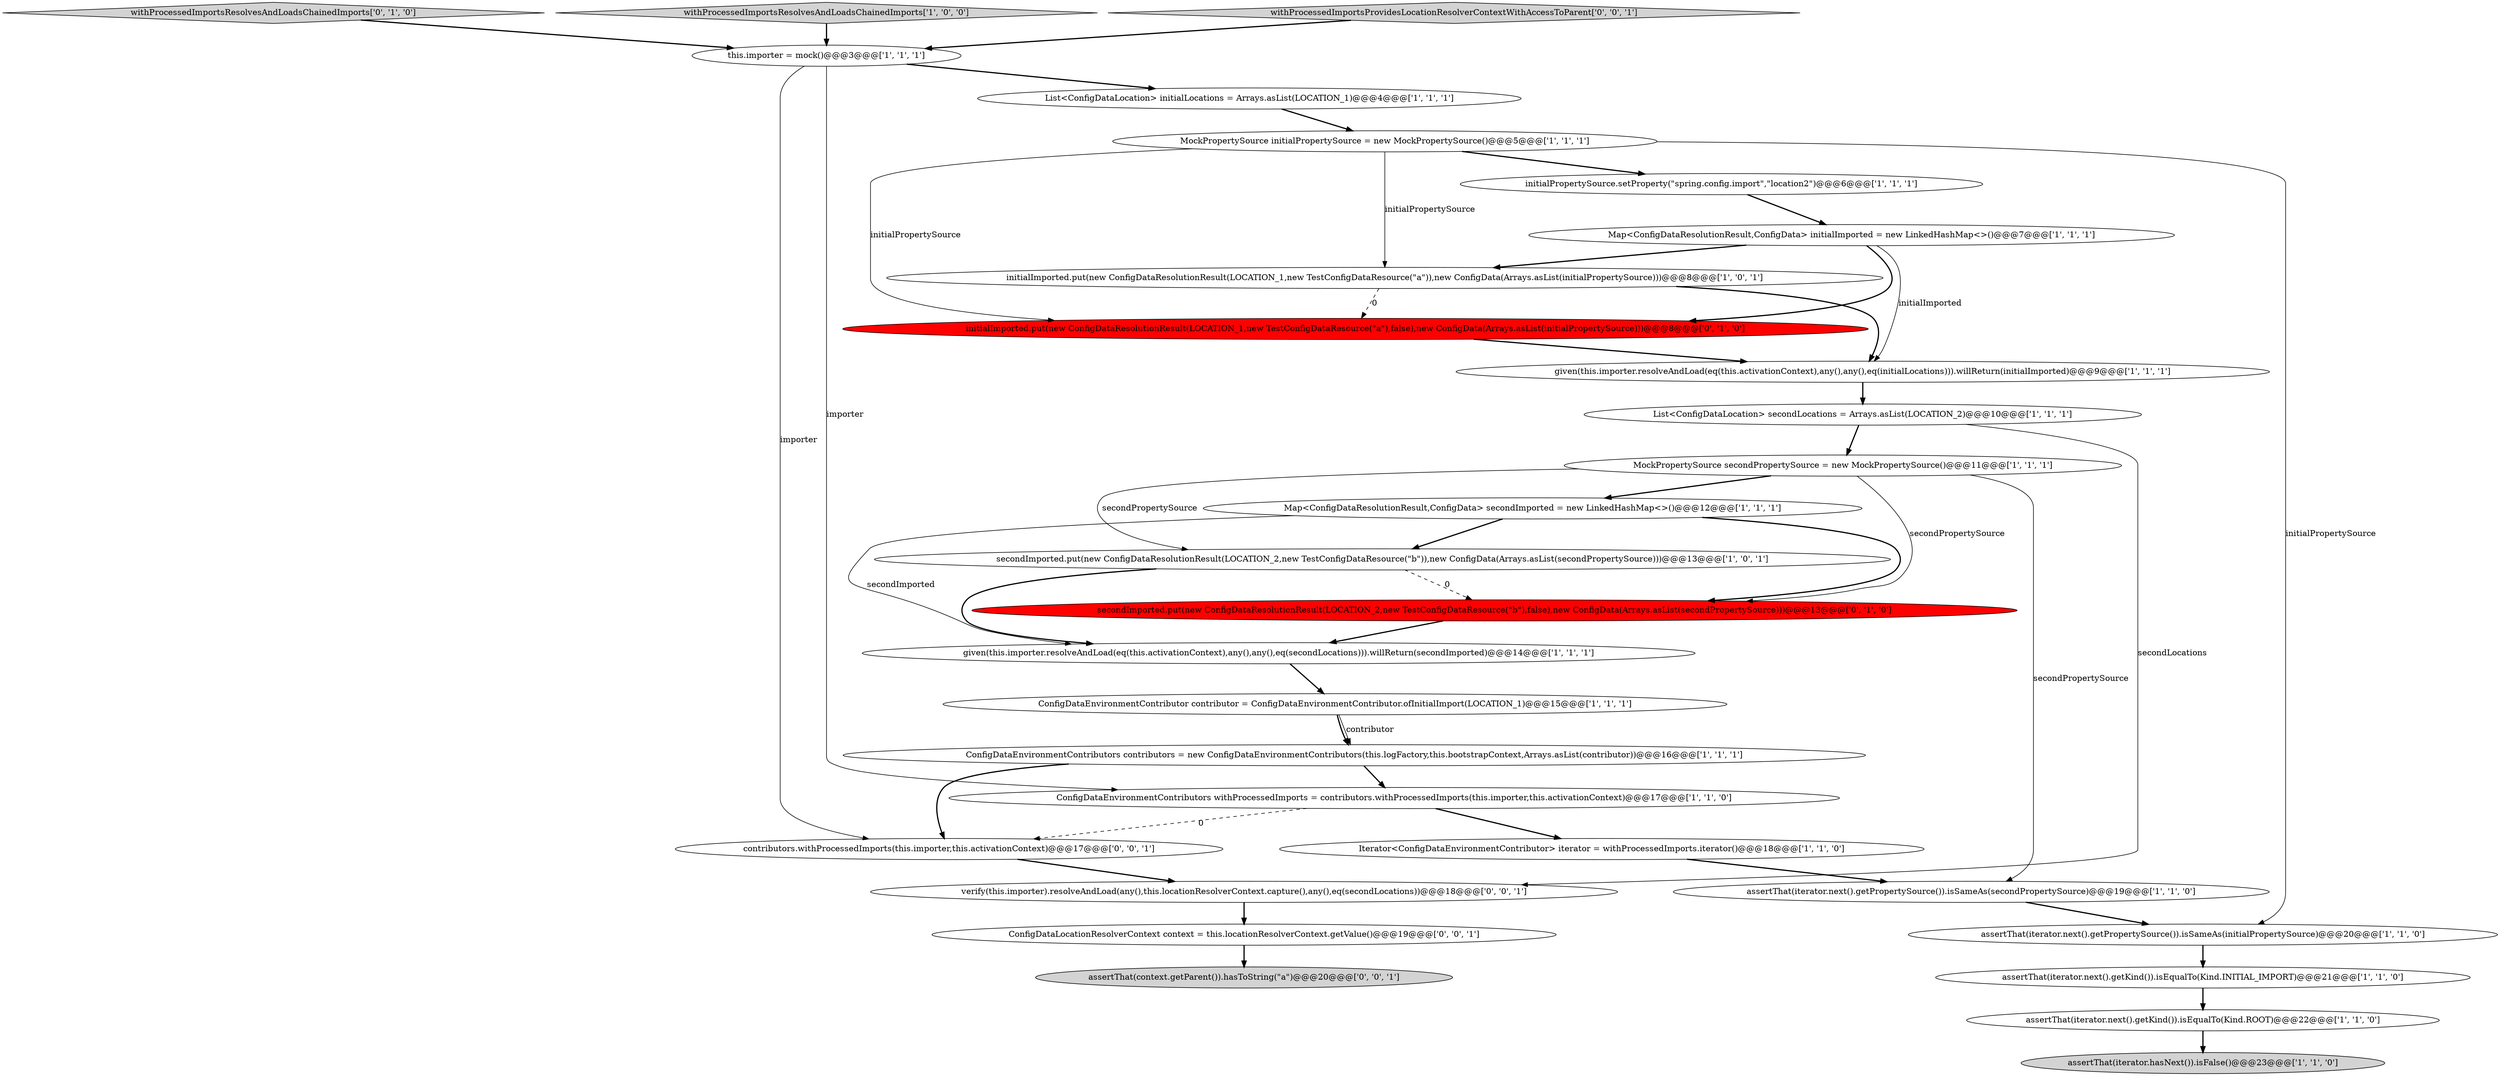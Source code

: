 digraph {
18 [style = filled, label = "ConfigDataEnvironmentContributors contributors = new ConfigDataEnvironmentContributors(this.logFactory,this.bootstrapContext,Arrays.asList(contributor))@@@16@@@['1', '1', '1']", fillcolor = white, shape = ellipse image = "AAA0AAABBB1BBB"];
12 [style = filled, label = "assertThat(iterator.next().getKind()).isEqualTo(Kind.ROOT)@@@22@@@['1', '1', '0']", fillcolor = white, shape = ellipse image = "AAA0AAABBB1BBB"];
2 [style = filled, label = "List<ConfigDataLocation> initialLocations = Arrays.asList(LOCATION_1)@@@4@@@['1', '1', '1']", fillcolor = white, shape = ellipse image = "AAA0AAABBB1BBB"];
8 [style = filled, label = "secondImported.put(new ConfigDataResolutionResult(LOCATION_2,new TestConfigDataResource(\"b\")),new ConfigData(Arrays.asList(secondPropertySource)))@@@13@@@['1', '0', '1']", fillcolor = white, shape = ellipse image = "AAA0AAABBB1BBB"];
20 [style = filled, label = "assertThat(iterator.next().getKind()).isEqualTo(Kind.INITIAL_IMPORT)@@@21@@@['1', '1', '0']", fillcolor = white, shape = ellipse image = "AAA0AAABBB1BBB"];
27 [style = filled, label = "contributors.withProcessedImports(this.importer,this.activationContext)@@@17@@@['0', '0', '1']", fillcolor = white, shape = ellipse image = "AAA0AAABBB3BBB"];
9 [style = filled, label = "List<ConfigDataLocation> secondLocations = Arrays.asList(LOCATION_2)@@@10@@@['1', '1', '1']", fillcolor = white, shape = ellipse image = "AAA0AAABBB1BBB"];
10 [style = filled, label = "initialImported.put(new ConfigDataResolutionResult(LOCATION_1,new TestConfigDataResource(\"a\")),new ConfigData(Arrays.asList(initialPropertySource)))@@@8@@@['1', '0', '1']", fillcolor = white, shape = ellipse image = "AAA0AAABBB1BBB"];
4 [style = filled, label = "ConfigDataEnvironmentContributor contributor = ConfigDataEnvironmentContributor.ofInitialImport(LOCATION_1)@@@15@@@['1', '1', '1']", fillcolor = white, shape = ellipse image = "AAA0AAABBB1BBB"];
13 [style = filled, label = "assertThat(iterator.next().getPropertySource()).isSameAs(secondPropertySource)@@@19@@@['1', '1', '0']", fillcolor = white, shape = ellipse image = "AAA0AAABBB1BBB"];
0 [style = filled, label = "MockPropertySource secondPropertySource = new MockPropertySource()@@@11@@@['1', '1', '1']", fillcolor = white, shape = ellipse image = "AAA0AAABBB1BBB"];
25 [style = filled, label = "ConfigDataLocationResolverContext context = this.locationResolverContext.getValue()@@@19@@@['0', '0', '1']", fillcolor = white, shape = ellipse image = "AAA0AAABBB3BBB"];
11 [style = filled, label = "given(this.importer.resolveAndLoad(eq(this.activationContext),any(),any(),eq(secondLocations))).willReturn(secondImported)@@@14@@@['1', '1', '1']", fillcolor = white, shape = ellipse image = "AAA0AAABBB1BBB"];
15 [style = filled, label = "Map<ConfigDataResolutionResult,ConfigData> secondImported = new LinkedHashMap<>()@@@12@@@['1', '1', '1']", fillcolor = white, shape = ellipse image = "AAA0AAABBB1BBB"];
21 [style = filled, label = "Map<ConfigDataResolutionResult,ConfigData> initialImported = new LinkedHashMap<>()@@@7@@@['1', '1', '1']", fillcolor = white, shape = ellipse image = "AAA0AAABBB1BBB"];
19 [style = filled, label = "ConfigDataEnvironmentContributors withProcessedImports = contributors.withProcessedImports(this.importer,this.activationContext)@@@17@@@['1', '1', '0']", fillcolor = white, shape = ellipse image = "AAA0AAABBB1BBB"];
24 [style = filled, label = "initialImported.put(new ConfigDataResolutionResult(LOCATION_1,new TestConfigDataResource(\"a\"),false),new ConfigData(Arrays.asList(initialPropertySource)))@@@8@@@['0', '1', '0']", fillcolor = red, shape = ellipse image = "AAA1AAABBB2BBB"];
16 [style = filled, label = "this.importer = mock()@@@3@@@['1', '1', '1']", fillcolor = white, shape = ellipse image = "AAA0AAABBB1BBB"];
3 [style = filled, label = "initialPropertySource.setProperty(\"spring.config.import\",\"location2\")@@@6@@@['1', '1', '1']", fillcolor = white, shape = ellipse image = "AAA0AAABBB1BBB"];
14 [style = filled, label = "MockPropertySource initialPropertySource = new MockPropertySource()@@@5@@@['1', '1', '1']", fillcolor = white, shape = ellipse image = "AAA0AAABBB1BBB"];
1 [style = filled, label = "assertThat(iterator.next().getPropertySource()).isSameAs(initialPropertySource)@@@20@@@['1', '1', '0']", fillcolor = white, shape = ellipse image = "AAA0AAABBB1BBB"];
22 [style = filled, label = "withProcessedImportsResolvesAndLoadsChainedImports['0', '1', '0']", fillcolor = lightgray, shape = diamond image = "AAA0AAABBB2BBB"];
28 [style = filled, label = "assertThat(context.getParent()).hasToString(\"a\")@@@20@@@['0', '0', '1']", fillcolor = lightgray, shape = ellipse image = "AAA0AAABBB3BBB"];
7 [style = filled, label = "withProcessedImportsResolvesAndLoadsChainedImports['1', '0', '0']", fillcolor = lightgray, shape = diamond image = "AAA0AAABBB1BBB"];
6 [style = filled, label = "given(this.importer.resolveAndLoad(eq(this.activationContext),any(),any(),eq(initialLocations))).willReturn(initialImported)@@@9@@@['1', '1', '1']", fillcolor = white, shape = ellipse image = "AAA0AAABBB1BBB"];
26 [style = filled, label = "verify(this.importer).resolveAndLoad(any(),this.locationResolverContext.capture(),any(),eq(secondLocations))@@@18@@@['0', '0', '1']", fillcolor = white, shape = ellipse image = "AAA0AAABBB3BBB"];
23 [style = filled, label = "secondImported.put(new ConfigDataResolutionResult(LOCATION_2,new TestConfigDataResource(\"b\"),false),new ConfigData(Arrays.asList(secondPropertySource)))@@@13@@@['0', '1', '0']", fillcolor = red, shape = ellipse image = "AAA1AAABBB2BBB"];
29 [style = filled, label = "withProcessedImportsProvidesLocationResolverContextWithAccessToParent['0', '0', '1']", fillcolor = lightgray, shape = diamond image = "AAA0AAABBB3BBB"];
5 [style = filled, label = "Iterator<ConfigDataEnvironmentContributor> iterator = withProcessedImports.iterator()@@@18@@@['1', '1', '0']", fillcolor = white, shape = ellipse image = "AAA0AAABBB1BBB"];
17 [style = filled, label = "assertThat(iterator.hasNext()).isFalse()@@@23@@@['1', '1', '0']", fillcolor = lightgray, shape = ellipse image = "AAA0AAABBB1BBB"];
14->3 [style = bold, label=""];
19->27 [style = dashed, label="0"];
21->10 [style = bold, label=""];
15->23 [style = bold, label=""];
14->1 [style = solid, label="initialPropertySource"];
25->28 [style = bold, label=""];
9->0 [style = bold, label=""];
9->26 [style = solid, label="secondLocations"];
0->8 [style = solid, label="secondPropertySource"];
22->16 [style = bold, label=""];
0->23 [style = solid, label="secondPropertySource"];
15->11 [style = solid, label="secondImported"];
26->25 [style = bold, label=""];
11->4 [style = bold, label=""];
12->17 [style = bold, label=""];
18->19 [style = bold, label=""];
1->20 [style = bold, label=""];
4->18 [style = bold, label=""];
21->24 [style = bold, label=""];
16->2 [style = bold, label=""];
21->6 [style = solid, label="initialImported"];
14->24 [style = solid, label="initialPropertySource"];
10->6 [style = bold, label=""];
0->15 [style = bold, label=""];
13->1 [style = bold, label=""];
19->5 [style = bold, label=""];
4->18 [style = solid, label="contributor"];
18->27 [style = bold, label=""];
16->19 [style = solid, label="importer"];
5->13 [style = bold, label=""];
2->14 [style = bold, label=""];
7->16 [style = bold, label=""];
20->12 [style = bold, label=""];
3->21 [style = bold, label=""];
0->13 [style = solid, label="secondPropertySource"];
6->9 [style = bold, label=""];
23->11 [style = bold, label=""];
14->10 [style = solid, label="initialPropertySource"];
24->6 [style = bold, label=""];
8->11 [style = bold, label=""];
29->16 [style = bold, label=""];
10->24 [style = dashed, label="0"];
15->8 [style = bold, label=""];
16->27 [style = solid, label="importer"];
8->23 [style = dashed, label="0"];
27->26 [style = bold, label=""];
}

